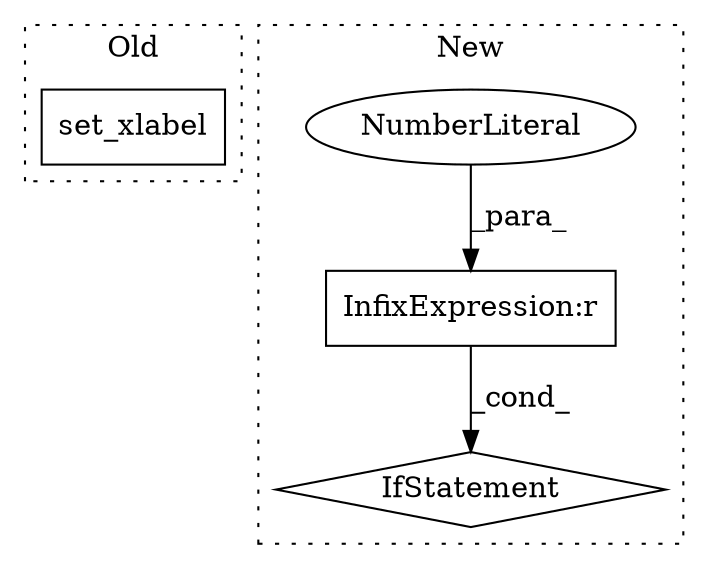 digraph G {
subgraph cluster0 {
1 [label="set_xlabel" a="32" s="12154,12179" l="11,1" shape="box"];
label = "Old";
style="dotted";
}
subgraph cluster1 {
2 [label="IfStatement" a="25" s="12051,12066" l="4,2" shape="diamond"];
3 [label="InfixExpression:r" a="27" s="12061" l="4" shape="box"];
4 [label="NumberLiteral" a="34" s="12065" l="1" shape="ellipse"];
label = "New";
style="dotted";
}
3 -> 2 [label="_cond_"];
4 -> 3 [label="_para_"];
}